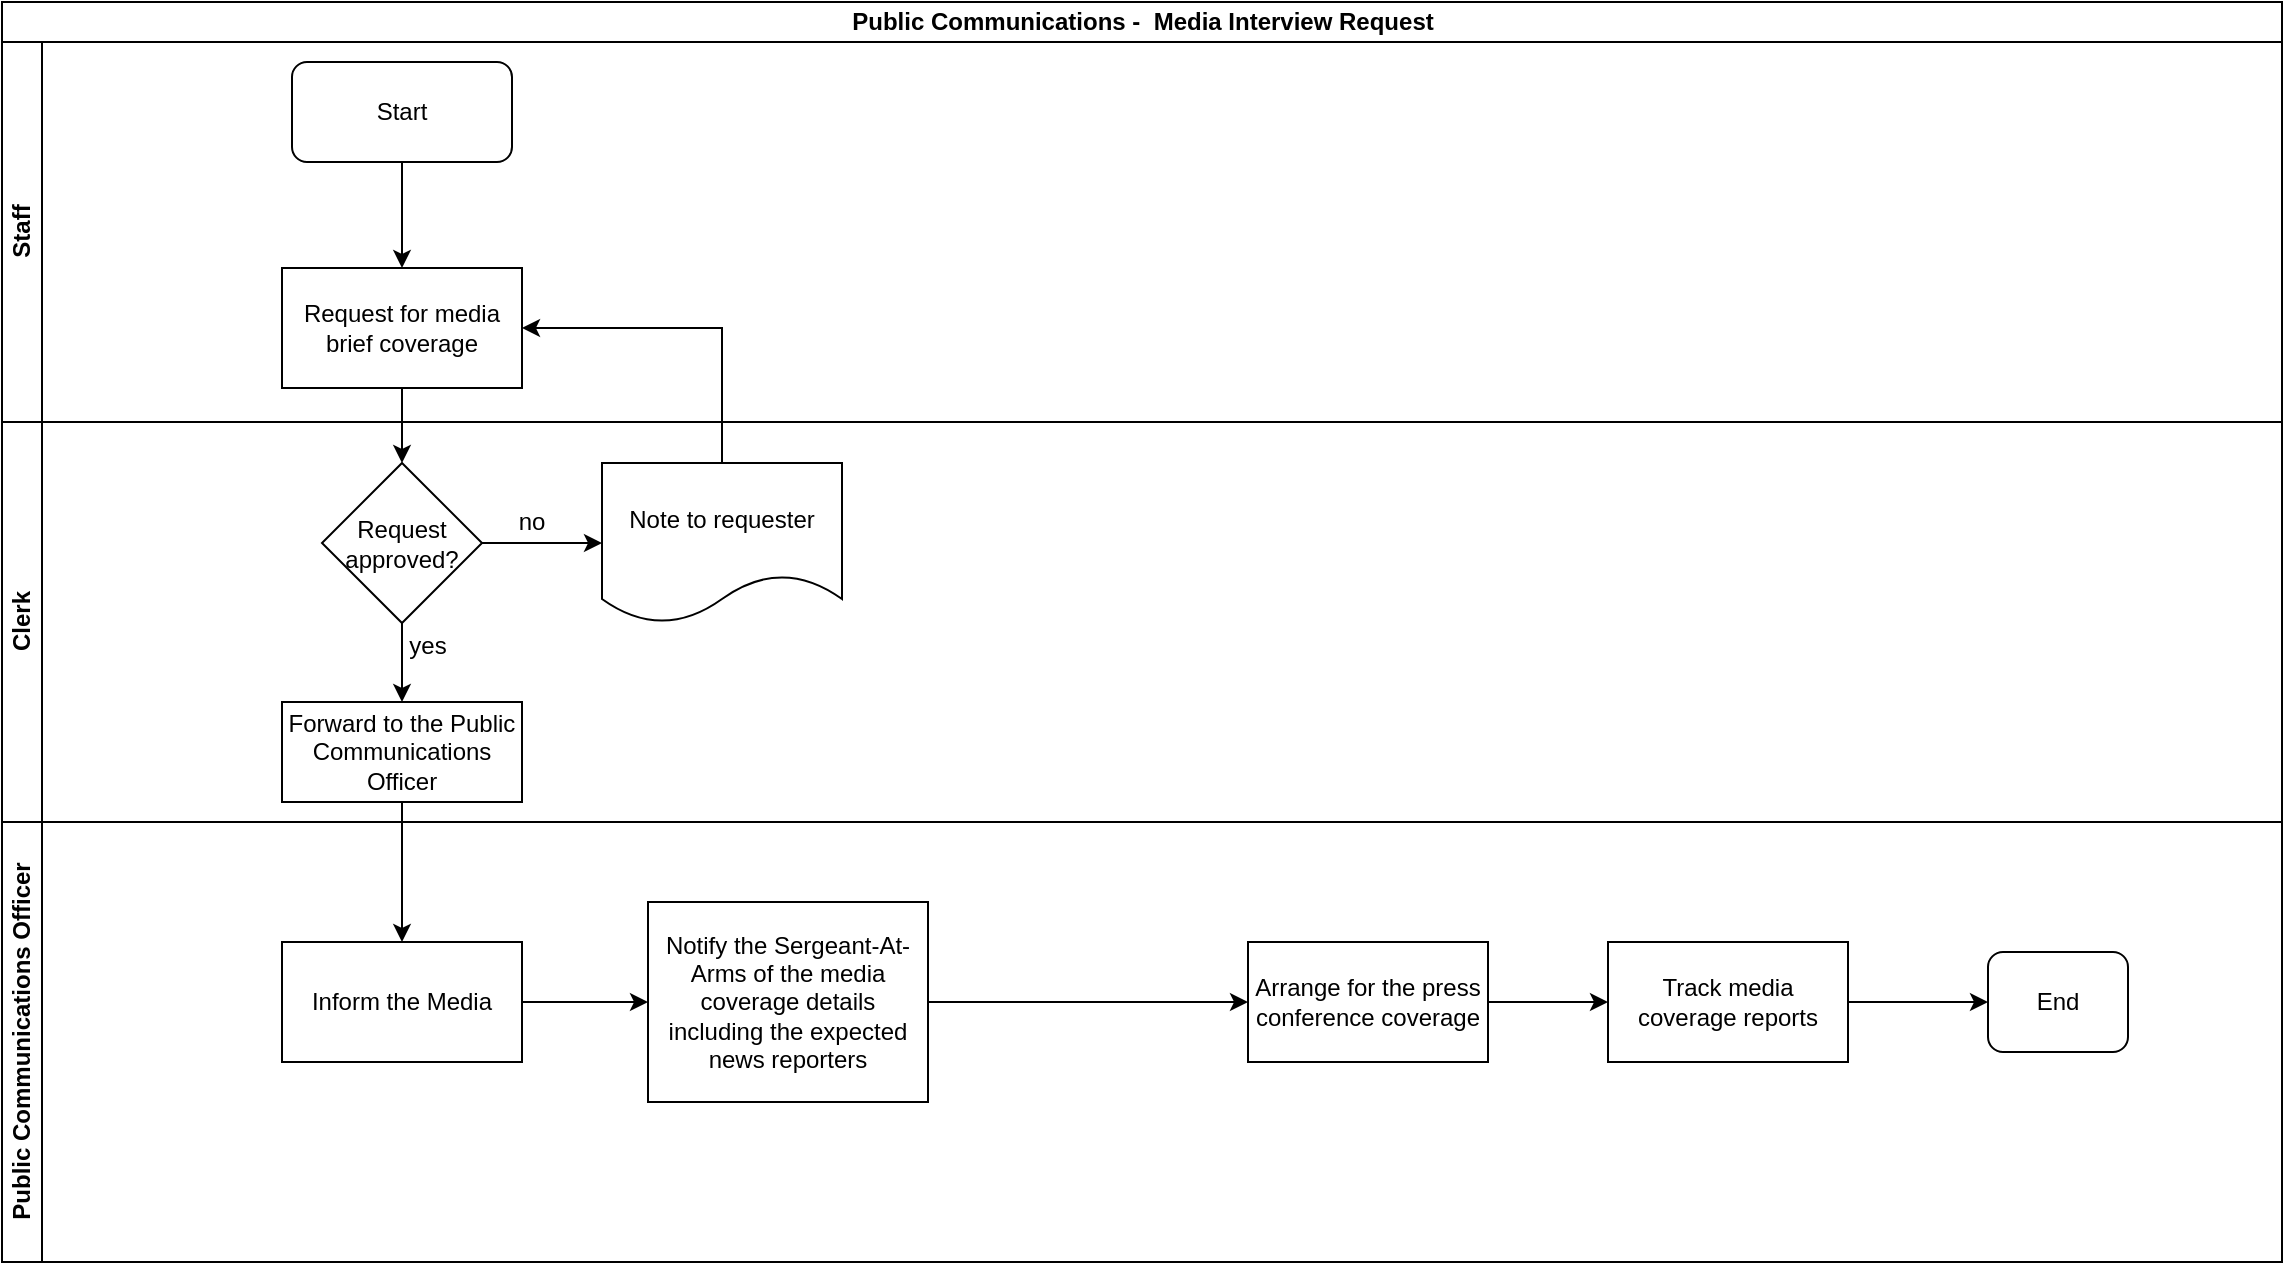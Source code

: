 <mxfile version="13.7.7" type="github">
  <diagram id="6Ehz5MfZboytCfgk9tv6" name="Page-1">
    <mxGraphModel dx="910" dy="487" grid="1" gridSize="10" guides="1" tooltips="1" connect="1" arrows="1" fold="1" page="1" pageScale="1" pageWidth="1169" pageHeight="827" math="0" shadow="0">
      <root>
        <mxCell id="0" />
        <mxCell id="1" parent="0" />
        <mxCell id="peqGWXsckzBnaxJtXZJ2-1" value="Public Communications -&amp;nbsp; Media Interview Request" style="swimlane;html=1;childLayout=stackLayout;resizeParent=1;resizeParentMax=0;horizontal=1;startSize=20;horizontalStack=0;" parent="1" vertex="1">
          <mxGeometry x="10" y="20" width="1140" height="630" as="geometry" />
        </mxCell>
        <mxCell id="peqGWXsckzBnaxJtXZJ2-11" value="" style="edgeStyle=orthogonalEdgeStyle;rounded=0;orthogonalLoop=1;jettySize=auto;html=1;" parent="peqGWXsckzBnaxJtXZJ2-1" source="peqGWXsckzBnaxJtXZJ2-9" target="peqGWXsckzBnaxJtXZJ2-10" edge="1">
          <mxGeometry relative="1" as="geometry" />
        </mxCell>
        <mxCell id="peqGWXsckzBnaxJtXZJ2-16" value="" style="edgeStyle=orthogonalEdgeStyle;rounded=0;orthogonalLoop=1;jettySize=auto;html=1;" parent="peqGWXsckzBnaxJtXZJ2-1" source="peqGWXsckzBnaxJtXZJ2-12" target="peqGWXsckzBnaxJtXZJ2-15" edge="1">
          <mxGeometry relative="1" as="geometry" />
        </mxCell>
        <mxCell id="peqGWXsckzBnaxJtXZJ2-2" value="Staff" style="swimlane;html=1;startSize=20;horizontal=0;" parent="peqGWXsckzBnaxJtXZJ2-1" vertex="1">
          <mxGeometry y="20" width="1140" height="190" as="geometry" />
        </mxCell>
        <mxCell id="peqGWXsckzBnaxJtXZJ2-6" value="Start" style="rounded=1;whiteSpace=wrap;html=1;" parent="peqGWXsckzBnaxJtXZJ2-2" vertex="1">
          <mxGeometry x="145" y="10" width="110" height="50" as="geometry" />
        </mxCell>
        <mxCell id="peqGWXsckzBnaxJtXZJ2-8" value="" style="edgeStyle=orthogonalEdgeStyle;rounded=0;orthogonalLoop=1;jettySize=auto;html=1;entryX=0.5;entryY=0;entryDx=0;entryDy=0;" parent="peqGWXsckzBnaxJtXZJ2-2" source="peqGWXsckzBnaxJtXZJ2-6" target="peqGWXsckzBnaxJtXZJ2-9" edge="1">
          <mxGeometry relative="1" as="geometry">
            <mxPoint x="200" y="115" as="targetPoint" />
          </mxGeometry>
        </mxCell>
        <mxCell id="peqGWXsckzBnaxJtXZJ2-9" value="Request for media brief coverage" style="rounded=0;whiteSpace=wrap;html=1;" parent="peqGWXsckzBnaxJtXZJ2-2" vertex="1">
          <mxGeometry x="140" y="113" width="120" height="60" as="geometry" />
        </mxCell>
        <mxCell id="peqGWXsckzBnaxJtXZJ2-3" value="Clerk" style="swimlane;html=1;startSize=20;horizontal=0;" parent="peqGWXsckzBnaxJtXZJ2-1" vertex="1">
          <mxGeometry y="210" width="1140" height="200" as="geometry" />
        </mxCell>
        <mxCell id="peqGWXsckzBnaxJtXZJ2-21" value="no" style="text;html=1;strokeColor=none;fillColor=none;align=center;verticalAlign=middle;whiteSpace=wrap;rounded=0;" parent="peqGWXsckzBnaxJtXZJ2-3" vertex="1">
          <mxGeometry x="245" y="40" width="40" height="20" as="geometry" />
        </mxCell>
        <mxCell id="peqGWXsckzBnaxJtXZJ2-10" value="Request approved?" style="rhombus;whiteSpace=wrap;html=1;rounded=0;" parent="peqGWXsckzBnaxJtXZJ2-3" vertex="1">
          <mxGeometry x="160" y="20.5" width="80" height="80" as="geometry" />
        </mxCell>
        <mxCell id="peqGWXsckzBnaxJtXZJ2-13" value="" style="edgeStyle=orthogonalEdgeStyle;rounded=0;orthogonalLoop=1;jettySize=auto;html=1;" parent="peqGWXsckzBnaxJtXZJ2-3" source="peqGWXsckzBnaxJtXZJ2-10" target="peqGWXsckzBnaxJtXZJ2-12" edge="1">
          <mxGeometry relative="1" as="geometry" />
        </mxCell>
        <mxCell id="peqGWXsckzBnaxJtXZJ2-14" value="yes" style="text;html=1;strokeColor=none;fillColor=none;align=center;verticalAlign=middle;whiteSpace=wrap;rounded=0;" parent="peqGWXsckzBnaxJtXZJ2-3" vertex="1">
          <mxGeometry x="193" y="101.5" width="40" height="20" as="geometry" />
        </mxCell>
        <mxCell id="peqGWXsckzBnaxJtXZJ2-12" value="Forward to the Public Communications Officer" style="whiteSpace=wrap;html=1;rounded=0;" parent="peqGWXsckzBnaxJtXZJ2-3" vertex="1">
          <mxGeometry x="140" y="140" width="120" height="50" as="geometry" />
        </mxCell>
        <mxCell id="peqGWXsckzBnaxJtXZJ2-4" value="Public Communications Officer" style="swimlane;html=1;startSize=20;horizontal=0;" parent="peqGWXsckzBnaxJtXZJ2-1" vertex="1">
          <mxGeometry y="410" width="1140" height="220" as="geometry" />
        </mxCell>
        <mxCell id="peqGWXsckzBnaxJtXZJ2-31" value="" style="edgeStyle=orthogonalEdgeStyle;rounded=0;orthogonalLoop=1;jettySize=auto;html=1;" parent="peqGWXsckzBnaxJtXZJ2-4" source="peqGWXsckzBnaxJtXZJ2-28" target="peqGWXsckzBnaxJtXZJ2-30" edge="1">
          <mxGeometry relative="1" as="geometry" />
        </mxCell>
        <mxCell id="peqGWXsckzBnaxJtXZJ2-33" value="" style="edgeStyle=orthogonalEdgeStyle;rounded=0;orthogonalLoop=1;jettySize=auto;html=1;entryX=0;entryY=0.5;entryDx=0;entryDy=0;" parent="peqGWXsckzBnaxJtXZJ2-4" source="peqGWXsckzBnaxJtXZJ2-30" target="peqGWXsckzBnaxJtXZJ2-34" edge="1">
          <mxGeometry relative="1" as="geometry">
            <mxPoint x="1003" y="90" as="targetPoint" />
          </mxGeometry>
        </mxCell>
        <mxCell id="peqGWXsckzBnaxJtXZJ2-28" value="Arrange for the press conference coverage" style="whiteSpace=wrap;html=1;rounded=0;" parent="peqGWXsckzBnaxJtXZJ2-4" vertex="1">
          <mxGeometry x="623" y="60" width="120" height="60" as="geometry" />
        </mxCell>
        <mxCell id="peqGWXsckzBnaxJtXZJ2-30" value="Track media coverage reports" style="whiteSpace=wrap;html=1;rounded=0;" parent="peqGWXsckzBnaxJtXZJ2-4" vertex="1">
          <mxGeometry x="803" y="60" width="120" height="60" as="geometry" />
        </mxCell>
        <mxCell id="peqGWXsckzBnaxJtXZJ2-34" value="End" style="rounded=1;whiteSpace=wrap;html=1;" parent="peqGWXsckzBnaxJtXZJ2-4" vertex="1">
          <mxGeometry x="993" y="65" width="70" height="50" as="geometry" />
        </mxCell>
        <mxCell id="peqGWXsckzBnaxJtXZJ2-15" value="Inform the Media" style="whiteSpace=wrap;html=1;rounded=0;" parent="peqGWXsckzBnaxJtXZJ2-4" vertex="1">
          <mxGeometry x="140" y="60" width="120" height="60" as="geometry" />
        </mxCell>
        <mxCell id="peqGWXsckzBnaxJtXZJ2-20" value="" style="edgeStyle=orthogonalEdgeStyle;rounded=0;orthogonalLoop=1;jettySize=auto;html=1;entryX=1;entryY=0.5;entryDx=0;entryDy=0;" parent="1" source="peqGWXsckzBnaxJtXZJ2-17" target="peqGWXsckzBnaxJtXZJ2-9" edge="1">
          <mxGeometry relative="1" as="geometry">
            <mxPoint x="370" y="170.5" as="targetPoint" />
            <Array as="points">
              <mxPoint x="370" y="183" />
            </Array>
          </mxGeometry>
        </mxCell>
        <mxCell id="peqGWXsckzBnaxJtXZJ2-17" value="Note to requester" style="shape=document;whiteSpace=wrap;html=1;boundedLbl=1;rounded=0;" parent="1" vertex="1">
          <mxGeometry x="310" y="250.5" width="120" height="80" as="geometry" />
        </mxCell>
        <mxCell id="peqGWXsckzBnaxJtXZJ2-18" value="" style="edgeStyle=orthogonalEdgeStyle;rounded=0;orthogonalLoop=1;jettySize=auto;html=1;" parent="1" source="peqGWXsckzBnaxJtXZJ2-10" target="peqGWXsckzBnaxJtXZJ2-17" edge="1">
          <mxGeometry relative="1" as="geometry" />
        </mxCell>
        <mxCell id="2l9LT_-NHEH49sOw_vyw-1" value="Notify the Sergeant-At-Arms of the media coverage details including the expected news reporters" style="rounded=0;whiteSpace=wrap;html=1;" vertex="1" parent="1">
          <mxGeometry x="333" y="470" width="140" height="100" as="geometry" />
        </mxCell>
        <mxCell id="peqGWXsckzBnaxJtXZJ2-23" value="" style="edgeStyle=orthogonalEdgeStyle;rounded=0;orthogonalLoop=1;jettySize=auto;html=1;" parent="1" source="peqGWXsckzBnaxJtXZJ2-15" target="2l9LT_-NHEH49sOw_vyw-1" edge="1">
          <mxGeometry relative="1" as="geometry">
            <mxPoint x="393" y="520" as="targetPoint" />
          </mxGeometry>
        </mxCell>
        <mxCell id="peqGWXsckzBnaxJtXZJ2-29" value="" style="edgeStyle=orthogonalEdgeStyle;rounded=0;orthogonalLoop=1;jettySize=auto;html=1;exitX=1;exitY=0.5;exitDx=0;exitDy=0;" parent="1" source="2l9LT_-NHEH49sOw_vyw-1" target="peqGWXsckzBnaxJtXZJ2-28" edge="1">
          <mxGeometry relative="1" as="geometry">
            <mxPoint x="763" y="505" as="sourcePoint" />
          </mxGeometry>
        </mxCell>
      </root>
    </mxGraphModel>
  </diagram>
</mxfile>
